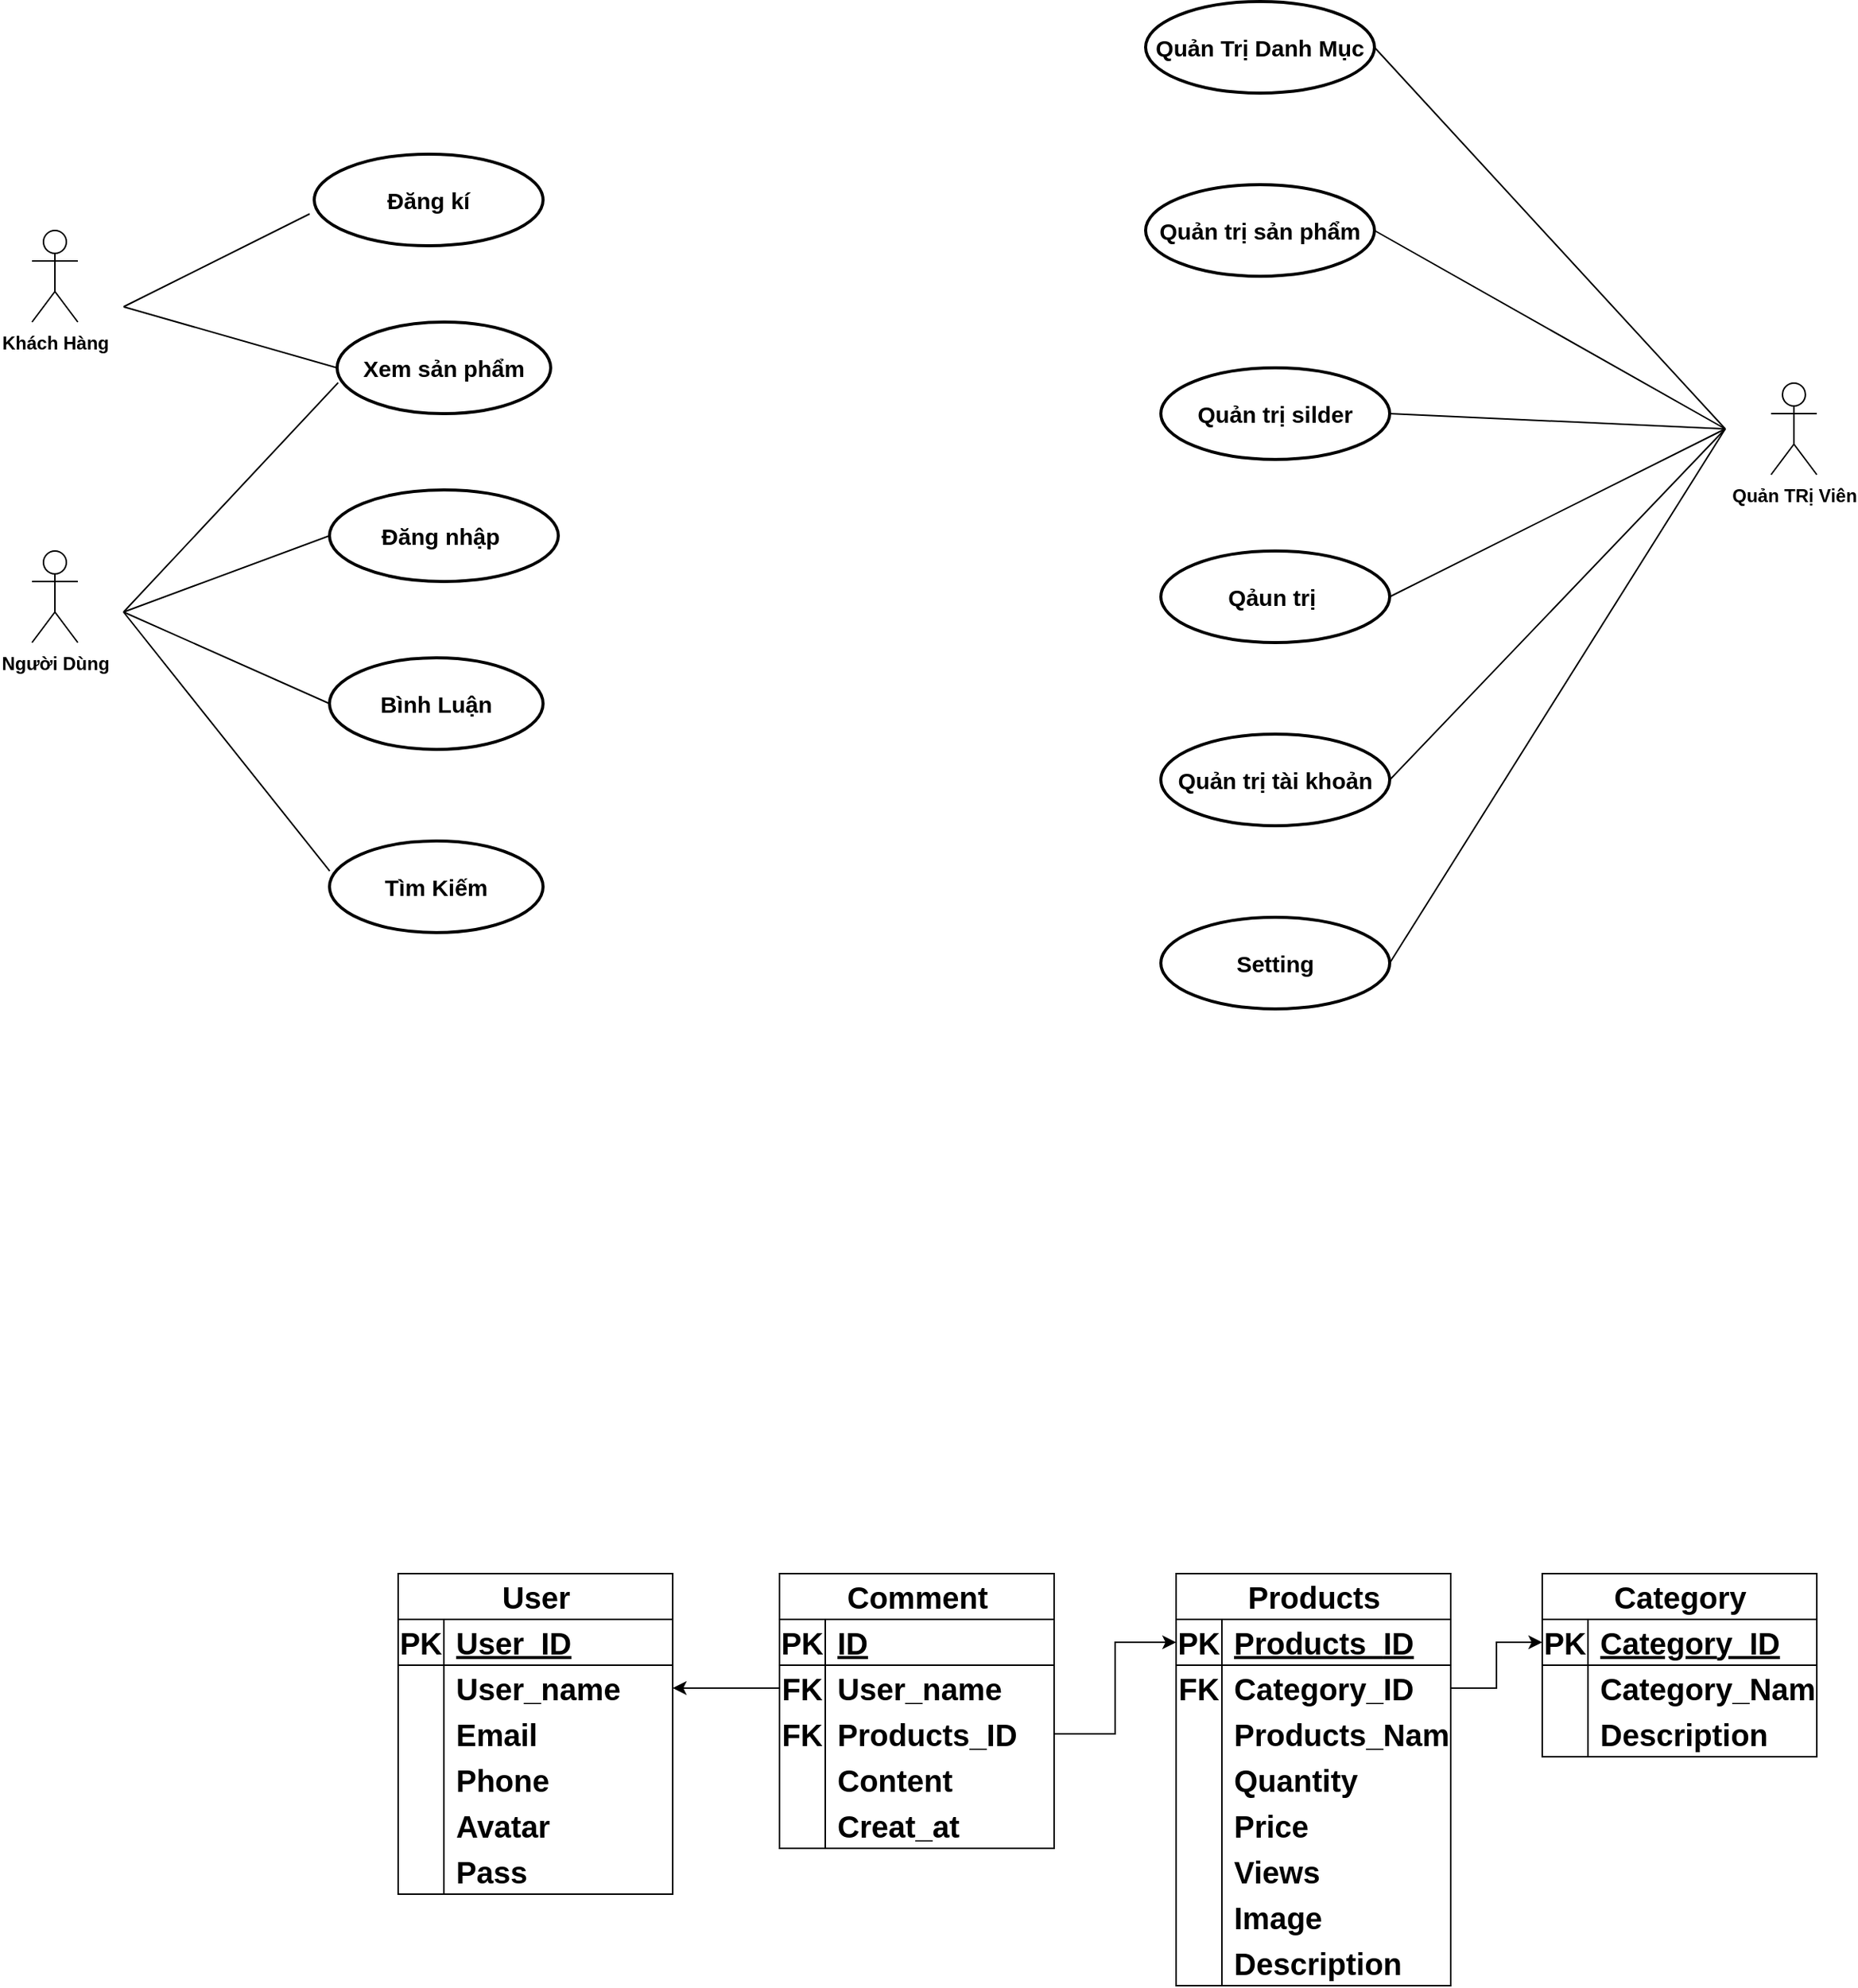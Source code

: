 <mxfile version="24.7.1" type="device">
  <diagram name="Trang-1" id="0Fa-zb8TidVJVPqOHmiE">
    <mxGraphModel dx="1590" dy="1065" grid="1" gridSize="10" guides="1" tooltips="1" connect="1" arrows="1" fold="1" page="1" pageScale="1" pageWidth="3300" pageHeight="4681" math="0" shadow="0">
      <root>
        <mxCell id="0" />
        <mxCell id="1" parent="0" />
        <mxCell id="U1sX1m5Y_0N_xR2T98GY-47" value="User" style="shape=table;startSize=30;container=1;collapsible=1;childLayout=tableLayout;fixedRows=1;rowLines=0;fontStyle=1;align=center;resizeLast=1;html=1;strokeWidth=1;fontSize=20;" parent="1" vertex="1">
          <mxGeometry x="350" y="1240" width="180" height="210" as="geometry" />
        </mxCell>
        <mxCell id="U1sX1m5Y_0N_xR2T98GY-48" value="" style="shape=tableRow;horizontal=0;startSize=0;swimlaneHead=0;swimlaneBody=0;fillColor=none;collapsible=0;dropTarget=0;points=[[0,0.5],[1,0.5]];portConstraint=eastwest;top=0;left=0;right=0;bottom=1;fontStyle=1;strokeWidth=1;fontSize=20;" parent="U1sX1m5Y_0N_xR2T98GY-47" vertex="1">
          <mxGeometry y="30" width="180" height="30" as="geometry" />
        </mxCell>
        <mxCell id="U1sX1m5Y_0N_xR2T98GY-49" value="PK" style="shape=partialRectangle;connectable=0;fillColor=none;top=0;left=0;bottom=0;right=0;fontStyle=1;overflow=hidden;whiteSpace=wrap;html=1;strokeWidth=1;fontSize=20;" parent="U1sX1m5Y_0N_xR2T98GY-48" vertex="1">
          <mxGeometry width="30" height="30" as="geometry">
            <mxRectangle width="30" height="30" as="alternateBounds" />
          </mxGeometry>
        </mxCell>
        <mxCell id="U1sX1m5Y_0N_xR2T98GY-50" value="User_ID" style="shape=partialRectangle;connectable=0;fillColor=none;top=0;left=0;bottom=0;right=0;align=left;spacingLeft=6;fontStyle=5;overflow=hidden;whiteSpace=wrap;html=1;strokeWidth=1;fontSize=20;" parent="U1sX1m5Y_0N_xR2T98GY-48" vertex="1">
          <mxGeometry x="30" width="150" height="30" as="geometry">
            <mxRectangle width="150" height="30" as="alternateBounds" />
          </mxGeometry>
        </mxCell>
        <mxCell id="U1sX1m5Y_0N_xR2T98GY-51" value="" style="shape=tableRow;horizontal=0;startSize=0;swimlaneHead=0;swimlaneBody=0;fillColor=none;collapsible=0;dropTarget=0;points=[[0,0.5],[1,0.5]];portConstraint=eastwest;top=0;left=0;right=0;bottom=0;fontStyle=1;strokeWidth=1;fontSize=20;" parent="U1sX1m5Y_0N_xR2T98GY-47" vertex="1">
          <mxGeometry y="60" width="180" height="30" as="geometry" />
        </mxCell>
        <mxCell id="U1sX1m5Y_0N_xR2T98GY-52" value="" style="shape=partialRectangle;connectable=0;fillColor=none;top=0;left=0;bottom=0;right=0;editable=1;overflow=hidden;whiteSpace=wrap;html=1;fontStyle=1;strokeWidth=1;fontSize=20;" parent="U1sX1m5Y_0N_xR2T98GY-51" vertex="1">
          <mxGeometry width="30" height="30" as="geometry">
            <mxRectangle width="30" height="30" as="alternateBounds" />
          </mxGeometry>
        </mxCell>
        <mxCell id="U1sX1m5Y_0N_xR2T98GY-53" value="User_name" style="shape=partialRectangle;connectable=0;fillColor=none;top=0;left=0;bottom=0;right=0;align=left;spacingLeft=6;overflow=hidden;whiteSpace=wrap;html=1;fontStyle=1;strokeWidth=1;fontSize=20;" parent="U1sX1m5Y_0N_xR2T98GY-51" vertex="1">
          <mxGeometry x="30" width="150" height="30" as="geometry">
            <mxRectangle width="150" height="30" as="alternateBounds" />
          </mxGeometry>
        </mxCell>
        <mxCell id="U1sX1m5Y_0N_xR2T98GY-54" value="" style="shape=tableRow;horizontal=0;startSize=0;swimlaneHead=0;swimlaneBody=0;fillColor=none;collapsible=0;dropTarget=0;points=[[0,0.5],[1,0.5]];portConstraint=eastwest;top=0;left=0;right=0;bottom=0;fontStyle=1;strokeWidth=1;fontSize=20;" parent="U1sX1m5Y_0N_xR2T98GY-47" vertex="1">
          <mxGeometry y="90" width="180" height="30" as="geometry" />
        </mxCell>
        <mxCell id="U1sX1m5Y_0N_xR2T98GY-55" value="" style="shape=partialRectangle;connectable=0;fillColor=none;top=0;left=0;bottom=0;right=0;editable=1;overflow=hidden;whiteSpace=wrap;html=1;fontStyle=1;strokeWidth=1;fontSize=20;" parent="U1sX1m5Y_0N_xR2T98GY-54" vertex="1">
          <mxGeometry width="30" height="30" as="geometry">
            <mxRectangle width="30" height="30" as="alternateBounds" />
          </mxGeometry>
        </mxCell>
        <mxCell id="U1sX1m5Y_0N_xR2T98GY-56" value="Email" style="shape=partialRectangle;connectable=0;fillColor=none;top=0;left=0;bottom=0;right=0;align=left;spacingLeft=6;overflow=hidden;whiteSpace=wrap;html=1;fontStyle=1;strokeWidth=1;fontSize=20;" parent="U1sX1m5Y_0N_xR2T98GY-54" vertex="1">
          <mxGeometry x="30" width="150" height="30" as="geometry">
            <mxRectangle width="150" height="30" as="alternateBounds" />
          </mxGeometry>
        </mxCell>
        <mxCell id="zsT8iXMEc5GYk6T3urgN-34" value="" style="shape=tableRow;horizontal=0;startSize=0;swimlaneHead=0;swimlaneBody=0;fillColor=none;collapsible=0;dropTarget=0;points=[[0,0.5],[1,0.5]];portConstraint=eastwest;top=0;left=0;right=0;bottom=0;fontStyle=1;strokeWidth=1;fontSize=20;" parent="U1sX1m5Y_0N_xR2T98GY-47" vertex="1">
          <mxGeometry y="120" width="180" height="30" as="geometry" />
        </mxCell>
        <mxCell id="zsT8iXMEc5GYk6T3urgN-35" value="" style="shape=partialRectangle;connectable=0;fillColor=none;top=0;left=0;bottom=0;right=0;editable=1;overflow=hidden;whiteSpace=wrap;html=1;fontStyle=1;strokeWidth=1;fontSize=20;" parent="zsT8iXMEc5GYk6T3urgN-34" vertex="1">
          <mxGeometry width="30" height="30" as="geometry">
            <mxRectangle width="30" height="30" as="alternateBounds" />
          </mxGeometry>
        </mxCell>
        <mxCell id="zsT8iXMEc5GYk6T3urgN-36" value="Phone" style="shape=partialRectangle;connectable=0;fillColor=none;top=0;left=0;bottom=0;right=0;align=left;spacingLeft=6;overflow=hidden;whiteSpace=wrap;html=1;fontStyle=1;strokeWidth=1;fontSize=20;" parent="zsT8iXMEc5GYk6T3urgN-34" vertex="1">
          <mxGeometry x="30" width="150" height="30" as="geometry">
            <mxRectangle width="150" height="30" as="alternateBounds" />
          </mxGeometry>
        </mxCell>
        <mxCell id="U1sX1m5Y_0N_xR2T98GY-57" value="" style="shape=tableRow;horizontal=0;startSize=0;swimlaneHead=0;swimlaneBody=0;fillColor=none;collapsible=0;dropTarget=0;points=[[0,0.5],[1,0.5]];portConstraint=eastwest;top=0;left=0;right=0;bottom=0;fontStyle=1;strokeWidth=1;fontSize=20;" parent="U1sX1m5Y_0N_xR2T98GY-47" vertex="1">
          <mxGeometry y="150" width="180" height="30" as="geometry" />
        </mxCell>
        <mxCell id="U1sX1m5Y_0N_xR2T98GY-58" value="" style="shape=partialRectangle;connectable=0;fillColor=none;top=0;left=0;bottom=0;right=0;editable=1;overflow=hidden;whiteSpace=wrap;html=1;fontStyle=1;strokeWidth=1;fontSize=20;" parent="U1sX1m5Y_0N_xR2T98GY-57" vertex="1">
          <mxGeometry width="30" height="30" as="geometry">
            <mxRectangle width="30" height="30" as="alternateBounds" />
          </mxGeometry>
        </mxCell>
        <mxCell id="U1sX1m5Y_0N_xR2T98GY-59" value="Avatar" style="shape=partialRectangle;connectable=0;fillColor=none;top=0;left=0;bottom=0;right=0;align=left;spacingLeft=6;overflow=hidden;whiteSpace=wrap;html=1;fontStyle=1;strokeWidth=1;fontSize=20;" parent="U1sX1m5Y_0N_xR2T98GY-57" vertex="1">
          <mxGeometry x="30" width="150" height="30" as="geometry">
            <mxRectangle width="150" height="30" as="alternateBounds" />
          </mxGeometry>
        </mxCell>
        <mxCell id="U1sX1m5Y_0N_xR2T98GY-60" value="" style="shape=tableRow;horizontal=0;startSize=0;swimlaneHead=0;swimlaneBody=0;fillColor=none;collapsible=0;dropTarget=0;points=[[0,0.5],[1,0.5]];portConstraint=eastwest;top=0;left=0;right=0;bottom=0;fontStyle=1;strokeWidth=1;fontSize=20;" parent="U1sX1m5Y_0N_xR2T98GY-47" vertex="1">
          <mxGeometry y="180" width="180" height="30" as="geometry" />
        </mxCell>
        <mxCell id="U1sX1m5Y_0N_xR2T98GY-61" value="" style="shape=partialRectangle;connectable=0;fillColor=none;top=0;left=0;bottom=0;right=0;editable=1;overflow=hidden;whiteSpace=wrap;html=1;fontStyle=1;strokeWidth=1;fontSize=20;" parent="U1sX1m5Y_0N_xR2T98GY-60" vertex="1">
          <mxGeometry width="30" height="30" as="geometry">
            <mxRectangle width="30" height="30" as="alternateBounds" />
          </mxGeometry>
        </mxCell>
        <mxCell id="U1sX1m5Y_0N_xR2T98GY-62" value="Pass" style="shape=partialRectangle;connectable=0;fillColor=none;top=0;left=0;bottom=0;right=0;align=left;spacingLeft=6;overflow=hidden;whiteSpace=wrap;html=1;fontStyle=1;strokeWidth=1;fontSize=20;" parent="U1sX1m5Y_0N_xR2T98GY-60" vertex="1">
          <mxGeometry x="30" width="150" height="30" as="geometry">
            <mxRectangle width="150" height="30" as="alternateBounds" />
          </mxGeometry>
        </mxCell>
        <mxCell id="U1sX1m5Y_0N_xR2T98GY-64" value="Products" style="shape=table;startSize=30;container=1;collapsible=1;childLayout=tableLayout;fixedRows=1;rowLines=0;fontStyle=1;align=center;resizeLast=1;html=1;strokeWidth=1;fontSize=20;" parent="1" vertex="1">
          <mxGeometry x="860" y="1240" width="180" height="270" as="geometry" />
        </mxCell>
        <mxCell id="U1sX1m5Y_0N_xR2T98GY-65" value="" style="shape=tableRow;horizontal=0;startSize=0;swimlaneHead=0;swimlaneBody=0;fillColor=none;collapsible=0;dropTarget=0;points=[[0,0.5],[1,0.5]];portConstraint=eastwest;top=0;left=0;right=0;bottom=1;strokeWidth=1;fontSize=20;" parent="U1sX1m5Y_0N_xR2T98GY-64" vertex="1">
          <mxGeometry y="30" width="180" height="30" as="geometry" />
        </mxCell>
        <mxCell id="U1sX1m5Y_0N_xR2T98GY-66" value="PK" style="shape=partialRectangle;connectable=0;fillColor=none;top=0;left=0;bottom=0;right=0;fontStyle=1;overflow=hidden;whiteSpace=wrap;html=1;strokeWidth=1;fontSize=20;" parent="U1sX1m5Y_0N_xR2T98GY-65" vertex="1">
          <mxGeometry width="30" height="30" as="geometry">
            <mxRectangle width="30" height="30" as="alternateBounds" />
          </mxGeometry>
        </mxCell>
        <mxCell id="U1sX1m5Y_0N_xR2T98GY-67" value="&lt;div style=&quot;text-align: center; font-size: 20px;&quot;&gt;&lt;span style=&quot;background-color: initial; font-size: 20px;&quot;&gt;&lt;span style=&quot;text-wrap: nowrap; font-size: 20px;&quot;&gt;Products_&lt;/span&gt;ID&lt;/span&gt;&lt;/div&gt;" style="shape=partialRectangle;connectable=0;fillColor=none;top=0;left=0;bottom=0;right=0;align=left;spacingLeft=6;fontStyle=5;overflow=hidden;whiteSpace=wrap;html=1;strokeWidth=1;fontSize=20;" parent="U1sX1m5Y_0N_xR2T98GY-65" vertex="1">
          <mxGeometry x="30" width="150" height="30" as="geometry">
            <mxRectangle width="150" height="30" as="alternateBounds" />
          </mxGeometry>
        </mxCell>
        <mxCell id="U1sX1m5Y_0N_xR2T98GY-68" value="" style="shape=tableRow;horizontal=0;startSize=0;swimlaneHead=0;swimlaneBody=0;fillColor=none;collapsible=0;dropTarget=0;points=[[0,0.5],[1,0.5]];portConstraint=eastwest;top=0;left=0;right=0;bottom=0;fontStyle=1;strokeWidth=1;fontSize=20;" parent="U1sX1m5Y_0N_xR2T98GY-64" vertex="1">
          <mxGeometry y="60" width="180" height="30" as="geometry" />
        </mxCell>
        <mxCell id="U1sX1m5Y_0N_xR2T98GY-69" value="FK" style="shape=partialRectangle;connectable=0;fillColor=none;top=0;left=0;bottom=0;right=0;editable=1;overflow=hidden;whiteSpace=wrap;html=1;fontStyle=1;strokeWidth=1;fontSize=20;" parent="U1sX1m5Y_0N_xR2T98GY-68" vertex="1">
          <mxGeometry width="30" height="30" as="geometry">
            <mxRectangle width="30" height="30" as="alternateBounds" />
          </mxGeometry>
        </mxCell>
        <mxCell id="U1sX1m5Y_0N_xR2T98GY-70" value="&lt;div style=&quot;text-align: center; font-size: 20px;&quot;&gt;&lt;span style=&quot;text-wrap: nowrap; font-size: 20px;&quot;&gt;&lt;span style=&quot;font-size: 20px;&quot;&gt;Category_ID&lt;/span&gt;&lt;/span&gt;&lt;/div&gt;" style="shape=partialRectangle;connectable=0;fillColor=none;top=0;left=0;bottom=0;right=0;align=left;spacingLeft=6;overflow=hidden;whiteSpace=wrap;html=1;fontStyle=1;strokeWidth=1;fontSize=20;" parent="U1sX1m5Y_0N_xR2T98GY-68" vertex="1">
          <mxGeometry x="30" width="150" height="30" as="geometry">
            <mxRectangle width="150" height="30" as="alternateBounds" />
          </mxGeometry>
        </mxCell>
        <mxCell id="zsT8iXMEc5GYk6T3urgN-1" value="" style="shape=tableRow;horizontal=0;startSize=0;swimlaneHead=0;swimlaneBody=0;fillColor=none;collapsible=0;dropTarget=0;points=[[0,0.5],[1,0.5]];portConstraint=eastwest;top=0;left=0;right=0;bottom=0;fontStyle=1;strokeWidth=1;fontSize=20;" parent="U1sX1m5Y_0N_xR2T98GY-64" vertex="1">
          <mxGeometry y="90" width="180" height="30" as="geometry" />
        </mxCell>
        <mxCell id="zsT8iXMEc5GYk6T3urgN-2" value="" style="shape=partialRectangle;connectable=0;fillColor=none;top=0;left=0;bottom=0;right=0;editable=1;overflow=hidden;whiteSpace=wrap;html=1;fontStyle=1;strokeWidth=1;fontSize=20;" parent="zsT8iXMEc5GYk6T3urgN-1" vertex="1">
          <mxGeometry width="30" height="30" as="geometry">
            <mxRectangle width="30" height="30" as="alternateBounds" />
          </mxGeometry>
        </mxCell>
        <mxCell id="zsT8iXMEc5GYk6T3urgN-3" value="&lt;div style=&quot;text-align: center; font-size: 20px;&quot;&gt;&lt;span style=&quot;text-wrap: nowrap; font-size: 20px;&quot;&gt;&lt;span style=&quot;font-size: 20px;&quot;&gt;Products_Name&lt;/span&gt;&lt;/span&gt;&lt;/div&gt;" style="shape=partialRectangle;connectable=0;fillColor=none;top=0;left=0;bottom=0;right=0;align=left;spacingLeft=6;overflow=hidden;whiteSpace=wrap;html=1;fontStyle=1;strokeWidth=1;fontSize=20;" parent="zsT8iXMEc5GYk6T3urgN-1" vertex="1">
          <mxGeometry x="30" width="150" height="30" as="geometry">
            <mxRectangle width="150" height="30" as="alternateBounds" />
          </mxGeometry>
        </mxCell>
        <mxCell id="U1sX1m5Y_0N_xR2T98GY-71" value="" style="shape=tableRow;horizontal=0;startSize=0;swimlaneHead=0;swimlaneBody=0;fillColor=none;collapsible=0;dropTarget=0;points=[[0,0.5],[1,0.5]];portConstraint=eastwest;top=0;left=0;right=0;bottom=0;fontStyle=1;strokeWidth=1;fontSize=20;" parent="U1sX1m5Y_0N_xR2T98GY-64" vertex="1">
          <mxGeometry y="120" width="180" height="30" as="geometry" />
        </mxCell>
        <mxCell id="U1sX1m5Y_0N_xR2T98GY-72" value="" style="shape=partialRectangle;connectable=0;fillColor=none;top=0;left=0;bottom=0;right=0;editable=1;overflow=hidden;whiteSpace=wrap;html=1;fontStyle=1;strokeWidth=1;fontSize=20;" parent="U1sX1m5Y_0N_xR2T98GY-71" vertex="1">
          <mxGeometry width="30" height="30" as="geometry">
            <mxRectangle width="30" height="30" as="alternateBounds" />
          </mxGeometry>
        </mxCell>
        <mxCell id="U1sX1m5Y_0N_xR2T98GY-73" value="Quantity" style="shape=partialRectangle;connectable=0;fillColor=none;top=0;left=0;bottom=0;right=0;align=left;spacingLeft=6;overflow=hidden;whiteSpace=wrap;html=1;fontStyle=1;strokeWidth=1;fontSize=20;" parent="U1sX1m5Y_0N_xR2T98GY-71" vertex="1">
          <mxGeometry x="30" width="150" height="30" as="geometry">
            <mxRectangle width="150" height="30" as="alternateBounds" />
          </mxGeometry>
        </mxCell>
        <mxCell id="U1sX1m5Y_0N_xR2T98GY-74" value="" style="shape=tableRow;horizontal=0;startSize=0;swimlaneHead=0;swimlaneBody=0;fillColor=none;collapsible=0;dropTarget=0;points=[[0,0.5],[1,0.5]];portConstraint=eastwest;top=0;left=0;right=0;bottom=0;fontStyle=1;strokeWidth=1;fontSize=20;" parent="U1sX1m5Y_0N_xR2T98GY-64" vertex="1">
          <mxGeometry y="150" width="180" height="30" as="geometry" />
        </mxCell>
        <mxCell id="U1sX1m5Y_0N_xR2T98GY-75" value="" style="shape=partialRectangle;connectable=0;fillColor=none;top=0;left=0;bottom=0;right=0;editable=1;overflow=hidden;whiteSpace=wrap;html=1;fontStyle=1;strokeWidth=1;fontSize=20;" parent="U1sX1m5Y_0N_xR2T98GY-74" vertex="1">
          <mxGeometry width="30" height="30" as="geometry">
            <mxRectangle width="30" height="30" as="alternateBounds" />
          </mxGeometry>
        </mxCell>
        <mxCell id="U1sX1m5Y_0N_xR2T98GY-76" value="Price" style="shape=partialRectangle;connectable=0;fillColor=none;top=0;left=0;bottom=0;right=0;align=left;spacingLeft=6;overflow=hidden;whiteSpace=wrap;html=1;fontStyle=1;strokeWidth=1;fontSize=20;" parent="U1sX1m5Y_0N_xR2T98GY-74" vertex="1">
          <mxGeometry x="30" width="150" height="30" as="geometry">
            <mxRectangle width="150" height="30" as="alternateBounds" />
          </mxGeometry>
        </mxCell>
        <mxCell id="zsT8iXMEc5GYk6T3urgN-4" value="" style="shape=tableRow;horizontal=0;startSize=0;swimlaneHead=0;swimlaneBody=0;fillColor=none;collapsible=0;dropTarget=0;points=[[0,0.5],[1,0.5]];portConstraint=eastwest;top=0;left=0;right=0;bottom=0;fontStyle=1;strokeWidth=1;fontSize=20;" parent="U1sX1m5Y_0N_xR2T98GY-64" vertex="1">
          <mxGeometry y="180" width="180" height="30" as="geometry" />
        </mxCell>
        <mxCell id="zsT8iXMEc5GYk6T3urgN-5" value="" style="shape=partialRectangle;connectable=0;fillColor=none;top=0;left=0;bottom=0;right=0;editable=1;overflow=hidden;whiteSpace=wrap;html=1;fontStyle=1;strokeWidth=1;fontSize=20;" parent="zsT8iXMEc5GYk6T3urgN-4" vertex="1">
          <mxGeometry width="30" height="30" as="geometry">
            <mxRectangle width="30" height="30" as="alternateBounds" />
          </mxGeometry>
        </mxCell>
        <mxCell id="zsT8iXMEc5GYk6T3urgN-6" value="Views" style="shape=partialRectangle;connectable=0;fillColor=none;top=0;left=0;bottom=0;right=0;align=left;spacingLeft=6;overflow=hidden;whiteSpace=wrap;html=1;fontStyle=1;strokeWidth=1;fontSize=20;" parent="zsT8iXMEc5GYk6T3urgN-4" vertex="1">
          <mxGeometry x="30" width="150" height="30" as="geometry">
            <mxRectangle width="150" height="30" as="alternateBounds" />
          </mxGeometry>
        </mxCell>
        <mxCell id="zsT8iXMEc5GYk6T3urgN-10" value="" style="shape=tableRow;horizontal=0;startSize=0;swimlaneHead=0;swimlaneBody=0;fillColor=none;collapsible=0;dropTarget=0;points=[[0,0.5],[1,0.5]];portConstraint=eastwest;top=0;left=0;right=0;bottom=0;fontStyle=1;strokeWidth=1;fontSize=20;" parent="U1sX1m5Y_0N_xR2T98GY-64" vertex="1">
          <mxGeometry y="210" width="180" height="30" as="geometry" />
        </mxCell>
        <mxCell id="zsT8iXMEc5GYk6T3urgN-11" value="" style="shape=partialRectangle;connectable=0;fillColor=none;top=0;left=0;bottom=0;right=0;editable=1;overflow=hidden;whiteSpace=wrap;html=1;fontStyle=1;strokeWidth=1;fontSize=20;" parent="zsT8iXMEc5GYk6T3urgN-10" vertex="1">
          <mxGeometry width="30" height="30" as="geometry">
            <mxRectangle width="30" height="30" as="alternateBounds" />
          </mxGeometry>
        </mxCell>
        <mxCell id="zsT8iXMEc5GYk6T3urgN-12" value="Image" style="shape=partialRectangle;connectable=0;fillColor=none;top=0;left=0;bottom=0;right=0;align=left;spacingLeft=6;overflow=hidden;whiteSpace=wrap;html=1;fontStyle=1;strokeWidth=1;fontSize=20;" parent="zsT8iXMEc5GYk6T3urgN-10" vertex="1">
          <mxGeometry x="30" width="150" height="30" as="geometry">
            <mxRectangle width="150" height="30" as="alternateBounds" />
          </mxGeometry>
        </mxCell>
        <mxCell id="zsT8iXMEc5GYk6T3urgN-7" value="" style="shape=tableRow;horizontal=0;startSize=0;swimlaneHead=0;swimlaneBody=0;fillColor=none;collapsible=0;dropTarget=0;points=[[0,0.5],[1,0.5]];portConstraint=eastwest;top=0;left=0;right=0;bottom=0;fontStyle=1;strokeWidth=1;fontSize=20;" parent="U1sX1m5Y_0N_xR2T98GY-64" vertex="1">
          <mxGeometry y="240" width="180" height="30" as="geometry" />
        </mxCell>
        <mxCell id="zsT8iXMEc5GYk6T3urgN-8" value="" style="shape=partialRectangle;connectable=0;fillColor=none;top=0;left=0;bottom=0;right=0;editable=1;overflow=hidden;whiteSpace=wrap;html=1;fontStyle=1;strokeWidth=1;fontSize=20;" parent="zsT8iXMEc5GYk6T3urgN-7" vertex="1">
          <mxGeometry width="30" height="30" as="geometry">
            <mxRectangle width="30" height="30" as="alternateBounds" />
          </mxGeometry>
        </mxCell>
        <mxCell id="zsT8iXMEc5GYk6T3urgN-9" value="Description" style="shape=partialRectangle;connectable=0;fillColor=none;top=0;left=0;bottom=0;right=0;align=left;spacingLeft=6;overflow=hidden;whiteSpace=wrap;html=1;fontStyle=1;strokeWidth=1;fontSize=20;" parent="zsT8iXMEc5GYk6T3urgN-7" vertex="1">
          <mxGeometry x="30" width="150" height="30" as="geometry">
            <mxRectangle width="150" height="30" as="alternateBounds" />
          </mxGeometry>
        </mxCell>
        <mxCell id="zsT8iXMEc5GYk6T3urgN-37" value="Category" style="shape=table;startSize=30;container=1;collapsible=1;childLayout=tableLayout;fixedRows=1;rowLines=0;fontStyle=1;align=center;resizeLast=1;html=1;strokeWidth=1;fontSize=20;" parent="1" vertex="1">
          <mxGeometry x="1100" y="1240" width="180" height="120" as="geometry" />
        </mxCell>
        <mxCell id="zsT8iXMEc5GYk6T3urgN-38" value="" style="shape=tableRow;horizontal=0;startSize=0;swimlaneHead=0;swimlaneBody=0;fillColor=none;collapsible=0;dropTarget=0;points=[[0,0.5],[1,0.5]];portConstraint=eastwest;top=0;left=0;right=0;bottom=1;fontStyle=1;strokeWidth=1;fontSize=20;" parent="zsT8iXMEc5GYk6T3urgN-37" vertex="1">
          <mxGeometry y="30" width="180" height="30" as="geometry" />
        </mxCell>
        <mxCell id="zsT8iXMEc5GYk6T3urgN-39" value="PK" style="shape=partialRectangle;connectable=0;fillColor=none;top=0;left=0;bottom=0;right=0;fontStyle=1;overflow=hidden;whiteSpace=wrap;html=1;strokeWidth=1;fontSize=20;" parent="zsT8iXMEc5GYk6T3urgN-38" vertex="1">
          <mxGeometry width="30" height="30" as="geometry">
            <mxRectangle width="30" height="30" as="alternateBounds" />
          </mxGeometry>
        </mxCell>
        <mxCell id="zsT8iXMEc5GYk6T3urgN-40" value="Category_ID" style="shape=partialRectangle;connectable=0;fillColor=none;top=0;left=0;bottom=0;right=0;align=left;spacingLeft=6;fontStyle=5;overflow=hidden;whiteSpace=wrap;html=1;strokeWidth=1;fontSize=20;" parent="zsT8iXMEc5GYk6T3urgN-38" vertex="1">
          <mxGeometry x="30" width="150" height="30" as="geometry">
            <mxRectangle width="150" height="30" as="alternateBounds" />
          </mxGeometry>
        </mxCell>
        <mxCell id="zsT8iXMEc5GYk6T3urgN-41" value="" style="shape=tableRow;horizontal=0;startSize=0;swimlaneHead=0;swimlaneBody=0;fillColor=none;collapsible=0;dropTarget=0;points=[[0,0.5],[1,0.5]];portConstraint=eastwest;top=0;left=0;right=0;bottom=0;fontStyle=1;strokeWidth=1;fontSize=20;" parent="zsT8iXMEc5GYk6T3urgN-37" vertex="1">
          <mxGeometry y="60" width="180" height="30" as="geometry" />
        </mxCell>
        <mxCell id="zsT8iXMEc5GYk6T3urgN-42" value="" style="shape=partialRectangle;connectable=0;fillColor=none;top=0;left=0;bottom=0;right=0;editable=1;overflow=hidden;whiteSpace=wrap;html=1;fontStyle=1;strokeWidth=1;fontSize=20;" parent="zsT8iXMEc5GYk6T3urgN-41" vertex="1">
          <mxGeometry width="30" height="30" as="geometry">
            <mxRectangle width="30" height="30" as="alternateBounds" />
          </mxGeometry>
        </mxCell>
        <mxCell id="zsT8iXMEc5GYk6T3urgN-43" value="Category_Name" style="shape=partialRectangle;connectable=0;fillColor=none;top=0;left=0;bottom=0;right=0;align=left;spacingLeft=6;overflow=hidden;whiteSpace=wrap;html=1;fontStyle=1;strokeWidth=1;fontSize=20;" parent="zsT8iXMEc5GYk6T3urgN-41" vertex="1">
          <mxGeometry x="30" width="150" height="30" as="geometry">
            <mxRectangle width="150" height="30" as="alternateBounds" />
          </mxGeometry>
        </mxCell>
        <mxCell id="zsT8iXMEc5GYk6T3urgN-44" value="" style="shape=tableRow;horizontal=0;startSize=0;swimlaneHead=0;swimlaneBody=0;fillColor=none;collapsible=0;dropTarget=0;points=[[0,0.5],[1,0.5]];portConstraint=eastwest;top=0;left=0;right=0;bottom=0;fontStyle=1;strokeWidth=1;fontSize=20;" parent="zsT8iXMEc5GYk6T3urgN-37" vertex="1">
          <mxGeometry y="90" width="180" height="30" as="geometry" />
        </mxCell>
        <mxCell id="zsT8iXMEc5GYk6T3urgN-45" value="" style="shape=partialRectangle;connectable=0;fillColor=none;top=0;left=0;bottom=0;right=0;editable=1;overflow=hidden;whiteSpace=wrap;html=1;fontStyle=1;strokeWidth=1;fontSize=20;" parent="zsT8iXMEc5GYk6T3urgN-44" vertex="1">
          <mxGeometry width="30" height="30" as="geometry">
            <mxRectangle width="30" height="30" as="alternateBounds" />
          </mxGeometry>
        </mxCell>
        <mxCell id="zsT8iXMEc5GYk6T3urgN-46" value="Description" style="shape=partialRectangle;connectable=0;fillColor=none;top=0;left=0;bottom=0;right=0;align=left;spacingLeft=6;overflow=hidden;whiteSpace=wrap;html=1;fontStyle=1;strokeWidth=1;fontSize=20;" parent="zsT8iXMEc5GYk6T3urgN-44" vertex="1">
          <mxGeometry x="30" width="150" height="30" as="geometry">
            <mxRectangle width="150" height="30" as="alternateBounds" />
          </mxGeometry>
        </mxCell>
        <mxCell id="zsT8iXMEc5GYk6T3urgN-75" value="Comment" style="shape=table;startSize=30;container=1;collapsible=1;childLayout=tableLayout;fixedRows=1;rowLines=0;fontStyle=1;align=center;resizeLast=1;html=1;strokeWidth=1;fontSize=20;" parent="1" vertex="1">
          <mxGeometry x="600" y="1240" width="180" height="180" as="geometry" />
        </mxCell>
        <mxCell id="zsT8iXMEc5GYk6T3urgN-76" value="" style="shape=tableRow;horizontal=0;startSize=0;swimlaneHead=0;swimlaneBody=0;fillColor=none;collapsible=0;dropTarget=0;points=[[0,0.5],[1,0.5]];portConstraint=eastwest;top=0;left=0;right=0;bottom=1;fontStyle=1;strokeWidth=1;fontSize=20;" parent="zsT8iXMEc5GYk6T3urgN-75" vertex="1">
          <mxGeometry y="30" width="180" height="30" as="geometry" />
        </mxCell>
        <mxCell id="zsT8iXMEc5GYk6T3urgN-77" value="PK" style="shape=partialRectangle;connectable=0;fillColor=none;top=0;left=0;bottom=0;right=0;fontStyle=1;overflow=hidden;whiteSpace=wrap;html=1;strokeWidth=1;fontSize=20;" parent="zsT8iXMEc5GYk6T3urgN-76" vertex="1">
          <mxGeometry width="30" height="30" as="geometry">
            <mxRectangle width="30" height="30" as="alternateBounds" />
          </mxGeometry>
        </mxCell>
        <mxCell id="zsT8iXMEc5GYk6T3urgN-78" value="ID" style="shape=partialRectangle;connectable=0;fillColor=none;top=0;left=0;bottom=0;right=0;align=left;spacingLeft=6;fontStyle=5;overflow=hidden;whiteSpace=wrap;html=1;strokeWidth=1;fontSize=20;" parent="zsT8iXMEc5GYk6T3urgN-76" vertex="1">
          <mxGeometry x="30" width="150" height="30" as="geometry">
            <mxRectangle width="150" height="30" as="alternateBounds" />
          </mxGeometry>
        </mxCell>
        <mxCell id="zsT8iXMEc5GYk6T3urgN-79" value="" style="shape=tableRow;horizontal=0;startSize=0;swimlaneHead=0;swimlaneBody=0;fillColor=none;collapsible=0;dropTarget=0;points=[[0,0.5],[1,0.5]];portConstraint=eastwest;top=0;left=0;right=0;bottom=0;fontStyle=1;strokeWidth=1;fontSize=20;" parent="zsT8iXMEc5GYk6T3urgN-75" vertex="1">
          <mxGeometry y="60" width="180" height="30" as="geometry" />
        </mxCell>
        <mxCell id="zsT8iXMEc5GYk6T3urgN-80" value="FK" style="shape=partialRectangle;connectable=0;fillColor=none;top=0;left=0;bottom=0;right=0;editable=1;overflow=hidden;whiteSpace=wrap;html=1;fontStyle=1;strokeWidth=1;fontSize=20;" parent="zsT8iXMEc5GYk6T3urgN-79" vertex="1">
          <mxGeometry width="30" height="30" as="geometry">
            <mxRectangle width="30" height="30" as="alternateBounds" />
          </mxGeometry>
        </mxCell>
        <mxCell id="zsT8iXMEc5GYk6T3urgN-81" value="User_name" style="shape=partialRectangle;connectable=0;fillColor=none;top=0;left=0;bottom=0;right=0;align=left;spacingLeft=6;overflow=hidden;whiteSpace=wrap;html=1;fontStyle=1;strokeWidth=1;fontSize=20;" parent="zsT8iXMEc5GYk6T3urgN-79" vertex="1">
          <mxGeometry x="30" width="150" height="30" as="geometry">
            <mxRectangle width="150" height="30" as="alternateBounds" />
          </mxGeometry>
        </mxCell>
        <mxCell id="zsT8iXMEc5GYk6T3urgN-82" value="" style="shape=tableRow;horizontal=0;startSize=0;swimlaneHead=0;swimlaneBody=0;fillColor=none;collapsible=0;dropTarget=0;points=[[0,0.5],[1,0.5]];portConstraint=eastwest;top=0;left=0;right=0;bottom=0;fontStyle=1;strokeWidth=1;fontSize=20;" parent="zsT8iXMEc5GYk6T3urgN-75" vertex="1">
          <mxGeometry y="90" width="180" height="30" as="geometry" />
        </mxCell>
        <mxCell id="zsT8iXMEc5GYk6T3urgN-83" value="FK" style="shape=partialRectangle;connectable=0;fillColor=none;top=0;left=0;bottom=0;right=0;editable=1;overflow=hidden;whiteSpace=wrap;html=1;fontStyle=1;strokeWidth=1;fontSize=20;" parent="zsT8iXMEc5GYk6T3urgN-82" vertex="1">
          <mxGeometry width="30" height="30" as="geometry">
            <mxRectangle width="30" height="30" as="alternateBounds" />
          </mxGeometry>
        </mxCell>
        <mxCell id="zsT8iXMEc5GYk6T3urgN-84" value="Products_ID" style="shape=partialRectangle;connectable=0;fillColor=none;top=0;left=0;bottom=0;right=0;align=left;spacingLeft=6;overflow=hidden;whiteSpace=wrap;html=1;fontStyle=1;strokeWidth=1;fontSize=20;" parent="zsT8iXMEc5GYk6T3urgN-82" vertex="1">
          <mxGeometry x="30" width="150" height="30" as="geometry">
            <mxRectangle width="150" height="30" as="alternateBounds" />
          </mxGeometry>
        </mxCell>
        <mxCell id="zsT8iXMEc5GYk6T3urgN-85" value="" style="shape=tableRow;horizontal=0;startSize=0;swimlaneHead=0;swimlaneBody=0;fillColor=none;collapsible=0;dropTarget=0;points=[[0,0.5],[1,0.5]];portConstraint=eastwest;top=0;left=0;right=0;bottom=0;fontStyle=1;strokeWidth=1;fontSize=20;" parent="zsT8iXMEc5GYk6T3urgN-75" vertex="1">
          <mxGeometry y="120" width="180" height="30" as="geometry" />
        </mxCell>
        <mxCell id="zsT8iXMEc5GYk6T3urgN-86" value="" style="shape=partialRectangle;connectable=0;fillColor=none;top=0;left=0;bottom=0;right=0;editable=1;overflow=hidden;whiteSpace=wrap;html=1;fontStyle=1;strokeWidth=1;fontSize=20;" parent="zsT8iXMEc5GYk6T3urgN-85" vertex="1">
          <mxGeometry width="30" height="30" as="geometry">
            <mxRectangle width="30" height="30" as="alternateBounds" />
          </mxGeometry>
        </mxCell>
        <mxCell id="zsT8iXMEc5GYk6T3urgN-87" value="Content" style="shape=partialRectangle;connectable=0;fillColor=none;top=0;left=0;bottom=0;right=0;align=left;spacingLeft=6;overflow=hidden;whiteSpace=wrap;html=1;fontStyle=1;strokeWidth=1;fontSize=20;" parent="zsT8iXMEc5GYk6T3urgN-85" vertex="1">
          <mxGeometry x="30" width="150" height="30" as="geometry">
            <mxRectangle width="150" height="30" as="alternateBounds" />
          </mxGeometry>
        </mxCell>
        <mxCell id="zsT8iXMEc5GYk6T3urgN-88" value="" style="shape=tableRow;horizontal=0;startSize=0;swimlaneHead=0;swimlaneBody=0;fillColor=none;collapsible=0;dropTarget=0;points=[[0,0.5],[1,0.5]];portConstraint=eastwest;top=0;left=0;right=0;bottom=0;fontStyle=1;strokeWidth=1;fontSize=20;" parent="zsT8iXMEc5GYk6T3urgN-75" vertex="1">
          <mxGeometry y="150" width="180" height="30" as="geometry" />
        </mxCell>
        <mxCell id="zsT8iXMEc5GYk6T3urgN-89" value="" style="shape=partialRectangle;connectable=0;fillColor=none;top=0;left=0;bottom=0;right=0;editable=1;overflow=hidden;whiteSpace=wrap;html=1;fontStyle=1;strokeWidth=1;fontSize=20;" parent="zsT8iXMEc5GYk6T3urgN-88" vertex="1">
          <mxGeometry width="30" height="30" as="geometry">
            <mxRectangle width="30" height="30" as="alternateBounds" />
          </mxGeometry>
        </mxCell>
        <mxCell id="zsT8iXMEc5GYk6T3urgN-90" value="Creat_at" style="shape=partialRectangle;connectable=0;fillColor=none;top=0;left=0;bottom=0;right=0;align=left;spacingLeft=6;overflow=hidden;whiteSpace=wrap;html=1;fontStyle=1;strokeWidth=1;fontSize=20;" parent="zsT8iXMEc5GYk6T3urgN-88" vertex="1">
          <mxGeometry x="30" width="150" height="30" as="geometry">
            <mxRectangle width="150" height="30" as="alternateBounds" />
          </mxGeometry>
        </mxCell>
        <mxCell id="zsT8iXMEc5GYk6T3urgN-114" style="edgeStyle=orthogonalEdgeStyle;rounded=0;orthogonalLoop=1;jettySize=auto;html=1;exitX=0;exitY=0.5;exitDx=0;exitDy=0;entryX=1;entryY=0.5;entryDx=0;entryDy=0;strokeWidth=1;fontSize=20;" parent="1" source="zsT8iXMEc5GYk6T3urgN-79" target="U1sX1m5Y_0N_xR2T98GY-51" edge="1">
          <mxGeometry relative="1" as="geometry" />
        </mxCell>
        <mxCell id="zsT8iXMEc5GYk6T3urgN-115" style="edgeStyle=orthogonalEdgeStyle;rounded=0;orthogonalLoop=1;jettySize=auto;html=1;exitX=1;exitY=0.5;exitDx=0;exitDy=0;entryX=0;entryY=0.5;entryDx=0;entryDy=0;strokeWidth=1;fontSize=20;" parent="1" source="zsT8iXMEc5GYk6T3urgN-82" target="U1sX1m5Y_0N_xR2T98GY-65" edge="1">
          <mxGeometry relative="1" as="geometry" />
        </mxCell>
        <mxCell id="zsT8iXMEc5GYk6T3urgN-118" style="edgeStyle=orthogonalEdgeStyle;rounded=0;orthogonalLoop=1;jettySize=auto;html=1;exitX=1;exitY=0.5;exitDx=0;exitDy=0;entryX=0;entryY=0.5;entryDx=0;entryDy=0;strokeWidth=1;fontSize=20;" parent="1" source="U1sX1m5Y_0N_xR2T98GY-68" target="zsT8iXMEc5GYk6T3urgN-38" edge="1">
          <mxGeometry relative="1" as="geometry" />
        </mxCell>
        <mxCell id="lpqUoagsrg8YvURNGrOZ-27" value="&lt;b&gt;Đăng kí&lt;/b&gt;" style="strokeWidth=2;html=1;shape=mxgraph.flowchart.start_1;whiteSpace=wrap;fontSize=15;" vertex="1" parent="1">
          <mxGeometry x="295" y="310" width="150" height="60" as="geometry" />
        </mxCell>
        <mxCell id="lpqUoagsrg8YvURNGrOZ-28" value="Xem sản phẩm" style="strokeWidth=2;html=1;shape=mxgraph.flowchart.start_1;whiteSpace=wrap;fontStyle=1;fontSize=15;" vertex="1" parent="1">
          <mxGeometry x="310" y="420" width="140" height="60" as="geometry" />
        </mxCell>
        <mxCell id="lpqUoagsrg8YvURNGrOZ-29" value="&lt;b&gt;Đăng nhập&amp;nbsp;&lt;/b&gt;" style="strokeWidth=2;html=1;shape=mxgraph.flowchart.start_1;whiteSpace=wrap;fontSize=15;" vertex="1" parent="1">
          <mxGeometry x="305" y="530" width="150" height="60" as="geometry" />
        </mxCell>
        <mxCell id="lpqUoagsrg8YvURNGrOZ-30" value="" style="endArrow=none;html=1;rounded=0;entryX=-0.02;entryY=0.652;entryDx=0;entryDy=0;entryPerimeter=0;" edge="1" parent="1" target="lpqUoagsrg8YvURNGrOZ-27">
          <mxGeometry width="50" height="50" relative="1" as="geometry">
            <mxPoint x="170" y="410" as="sourcePoint" />
            <mxPoint x="320" y="270" as="targetPoint" />
          </mxGeometry>
        </mxCell>
        <mxCell id="lpqUoagsrg8YvURNGrOZ-31" value="" style="endArrow=none;html=1;rounded=0;entryX=0;entryY=0.5;entryDx=0;entryDy=0;entryPerimeter=0;" edge="1" parent="1" target="lpqUoagsrg8YvURNGrOZ-28">
          <mxGeometry width="50" height="50" relative="1" as="geometry">
            <mxPoint x="170" y="410" as="sourcePoint" />
            <mxPoint x="285" y="410" as="targetPoint" />
          </mxGeometry>
        </mxCell>
        <mxCell id="lpqUoagsrg8YvURNGrOZ-32" value="&lt;b&gt;Khách Hàng&lt;/b&gt;" style="shape=umlActor;verticalLabelPosition=bottom;verticalAlign=top;html=1;outlineConnect=0;" vertex="1" parent="1">
          <mxGeometry x="110" y="360" width="30" height="60" as="geometry" />
        </mxCell>
        <mxCell id="lpqUoagsrg8YvURNGrOZ-33" value="&lt;b&gt;Người Dùng&lt;/b&gt;" style="shape=umlActor;verticalLabelPosition=bottom;verticalAlign=top;html=1;outlineConnect=0;" vertex="1" parent="1">
          <mxGeometry x="110" y="570" width="30" height="60" as="geometry" />
        </mxCell>
        <mxCell id="lpqUoagsrg8YvURNGrOZ-34" value="" style="endArrow=none;html=1;rounded=0;entryX=0.005;entryY=0.662;entryDx=0;entryDy=0;entryPerimeter=0;" edge="1" parent="1" target="lpqUoagsrg8YvURNGrOZ-28">
          <mxGeometry width="50" height="50" relative="1" as="geometry">
            <mxPoint x="170" y="610" as="sourcePoint" />
            <mxPoint x="310" y="515" as="targetPoint" />
          </mxGeometry>
        </mxCell>
        <mxCell id="lpqUoagsrg8YvURNGrOZ-35" value="" style="endArrow=none;html=1;rounded=0;entryX=0;entryY=0.5;entryDx=0;entryDy=0;entryPerimeter=0;" edge="1" parent="1" target="lpqUoagsrg8YvURNGrOZ-29">
          <mxGeometry width="50" height="50" relative="1" as="geometry">
            <mxPoint x="170" y="610" as="sourcePoint" />
            <mxPoint x="270" y="600" as="targetPoint" />
          </mxGeometry>
        </mxCell>
        <mxCell id="lpqUoagsrg8YvURNGrOZ-36" value="Bình Luận" style="strokeWidth=2;html=1;shape=mxgraph.flowchart.start_1;whiteSpace=wrap;fontStyle=1;fontSize=15;" vertex="1" parent="1">
          <mxGeometry x="305" y="640" width="140" height="60" as="geometry" />
        </mxCell>
        <mxCell id="lpqUoagsrg8YvURNGrOZ-37" value="Tìm Kiếm" style="strokeWidth=2;html=1;shape=mxgraph.flowchart.start_1;whiteSpace=wrap;fontStyle=1;fontSize=15;" vertex="1" parent="1">
          <mxGeometry x="305" y="760" width="140" height="60" as="geometry" />
        </mxCell>
        <mxCell id="lpqUoagsrg8YvURNGrOZ-38" value="" style="endArrow=none;html=1;rounded=0;entryX=0;entryY=0.5;entryDx=0;entryDy=0;entryPerimeter=0;" edge="1" parent="1" target="lpqUoagsrg8YvURNGrOZ-36">
          <mxGeometry width="50" height="50" relative="1" as="geometry">
            <mxPoint x="170" y="610" as="sourcePoint" />
            <mxPoint x="310" y="670" as="targetPoint" />
          </mxGeometry>
        </mxCell>
        <mxCell id="lpqUoagsrg8YvURNGrOZ-39" value="" style="endArrow=none;html=1;rounded=0;entryX=0.001;entryY=0.329;entryDx=0;entryDy=0;entryPerimeter=0;" edge="1" parent="1" target="lpqUoagsrg8YvURNGrOZ-37">
          <mxGeometry width="50" height="50" relative="1" as="geometry">
            <mxPoint x="170" y="610" as="sourcePoint" />
            <mxPoint x="300" y="780" as="targetPoint" />
          </mxGeometry>
        </mxCell>
        <mxCell id="lpqUoagsrg8YvURNGrOZ-40" value="&lt;b&gt;Quản TRị Viên&lt;/b&gt;" style="shape=umlActor;verticalLabelPosition=bottom;verticalAlign=top;html=1;outlineConnect=0;" vertex="1" parent="1">
          <mxGeometry x="1250" y="460" width="30" height="60" as="geometry" />
        </mxCell>
        <mxCell id="lpqUoagsrg8YvURNGrOZ-41" value="&lt;b&gt;Setting&lt;/b&gt;" style="strokeWidth=2;html=1;shape=mxgraph.flowchart.start_1;whiteSpace=wrap;fontSize=15;" vertex="1" parent="1">
          <mxGeometry x="850" y="810" width="150" height="60" as="geometry" />
        </mxCell>
        <mxCell id="lpqUoagsrg8YvURNGrOZ-42" value="&lt;b&gt;Quản trị tài khoản&lt;/b&gt;" style="strokeWidth=2;html=1;shape=mxgraph.flowchart.start_1;whiteSpace=wrap;fontSize=15;" vertex="1" parent="1">
          <mxGeometry x="850" y="690" width="150" height="60" as="geometry" />
        </mxCell>
        <mxCell id="lpqUoagsrg8YvURNGrOZ-43" value="&lt;b&gt;Qảun trị&amp;nbsp;&lt;/b&gt;" style="strokeWidth=2;html=1;shape=mxgraph.flowchart.start_1;whiteSpace=wrap;fontSize=15;" vertex="1" parent="1">
          <mxGeometry x="850" y="570" width="150" height="60" as="geometry" />
        </mxCell>
        <mxCell id="lpqUoagsrg8YvURNGrOZ-44" value="&lt;b&gt;Quản trị silder&lt;/b&gt;" style="strokeWidth=2;html=1;shape=mxgraph.flowchart.start_1;whiteSpace=wrap;fontSize=15;" vertex="1" parent="1">
          <mxGeometry x="850" y="450" width="150" height="60" as="geometry" />
        </mxCell>
        <mxCell id="lpqUoagsrg8YvURNGrOZ-45" value="&lt;b&gt;Quản trị sản phẩm&lt;/b&gt;" style="strokeWidth=2;html=1;shape=mxgraph.flowchart.start_1;whiteSpace=wrap;fontSize=15;" vertex="1" parent="1">
          <mxGeometry x="840" y="330" width="150" height="60" as="geometry" />
        </mxCell>
        <mxCell id="lpqUoagsrg8YvURNGrOZ-46" value="&lt;b&gt;Quản Trị Danh Mục&lt;/b&gt;" style="strokeWidth=2;html=1;shape=mxgraph.flowchart.start_1;whiteSpace=wrap;fontSize=15;" vertex="1" parent="1">
          <mxGeometry x="840" y="210" width="150" height="60" as="geometry" />
        </mxCell>
        <mxCell id="lpqUoagsrg8YvURNGrOZ-47" value="" style="endArrow=none;html=1;rounded=0;exitX=1;exitY=0.5;exitDx=0;exitDy=0;exitPerimeter=0;" edge="1" parent="1" source="lpqUoagsrg8YvURNGrOZ-46">
          <mxGeometry width="50" height="50" relative="1" as="geometry">
            <mxPoint x="1000" y="320" as="sourcePoint" />
            <mxPoint x="1220" y="490" as="targetPoint" />
          </mxGeometry>
        </mxCell>
        <mxCell id="lpqUoagsrg8YvURNGrOZ-48" value="" style="endArrow=none;html=1;rounded=0;exitX=1;exitY=0.5;exitDx=0;exitDy=0;exitPerimeter=0;" edge="1" parent="1" source="lpqUoagsrg8YvURNGrOZ-44">
          <mxGeometry width="50" height="50" relative="1" as="geometry">
            <mxPoint x="960" y="510" as="sourcePoint" />
            <mxPoint x="1220" y="490" as="targetPoint" />
          </mxGeometry>
        </mxCell>
        <mxCell id="lpqUoagsrg8YvURNGrOZ-49" value="" style="endArrow=none;html=1;rounded=0;exitX=1;exitY=0.5;exitDx=0;exitDy=0;exitPerimeter=0;" edge="1" parent="1" source="lpqUoagsrg8YvURNGrOZ-43">
          <mxGeometry width="50" height="50" relative="1" as="geometry">
            <mxPoint x="990" y="630" as="sourcePoint" />
            <mxPoint x="1220" y="490" as="targetPoint" />
          </mxGeometry>
        </mxCell>
        <mxCell id="lpqUoagsrg8YvURNGrOZ-50" value="" style="endArrow=none;html=1;rounded=0;exitX=1;exitY=0.5;exitDx=0;exitDy=0;exitPerimeter=0;" edge="1" parent="1" source="lpqUoagsrg8YvURNGrOZ-45">
          <mxGeometry width="50" height="50" relative="1" as="geometry">
            <mxPoint x="1010" y="370" as="sourcePoint" />
            <mxPoint x="1220" y="490" as="targetPoint" />
          </mxGeometry>
        </mxCell>
        <mxCell id="lpqUoagsrg8YvURNGrOZ-51" value="" style="endArrow=none;html=1;rounded=0;exitX=1;exitY=0.5;exitDx=0;exitDy=0;exitPerimeter=0;" edge="1" parent="1" source="lpqUoagsrg8YvURNGrOZ-41">
          <mxGeometry width="50" height="50" relative="1" as="geometry">
            <mxPoint x="1040" y="760" as="sourcePoint" />
            <mxPoint x="1220" y="490" as="targetPoint" />
          </mxGeometry>
        </mxCell>
        <mxCell id="lpqUoagsrg8YvURNGrOZ-52" value="" style="endArrow=none;html=1;rounded=0;exitX=1;exitY=0.5;exitDx=0;exitDy=0;exitPerimeter=0;" edge="1" parent="1" source="lpqUoagsrg8YvURNGrOZ-42">
          <mxGeometry width="50" height="50" relative="1" as="geometry">
            <mxPoint x="1040" y="640" as="sourcePoint" />
            <mxPoint x="1220" y="490" as="targetPoint" />
          </mxGeometry>
        </mxCell>
      </root>
    </mxGraphModel>
  </diagram>
</mxfile>
